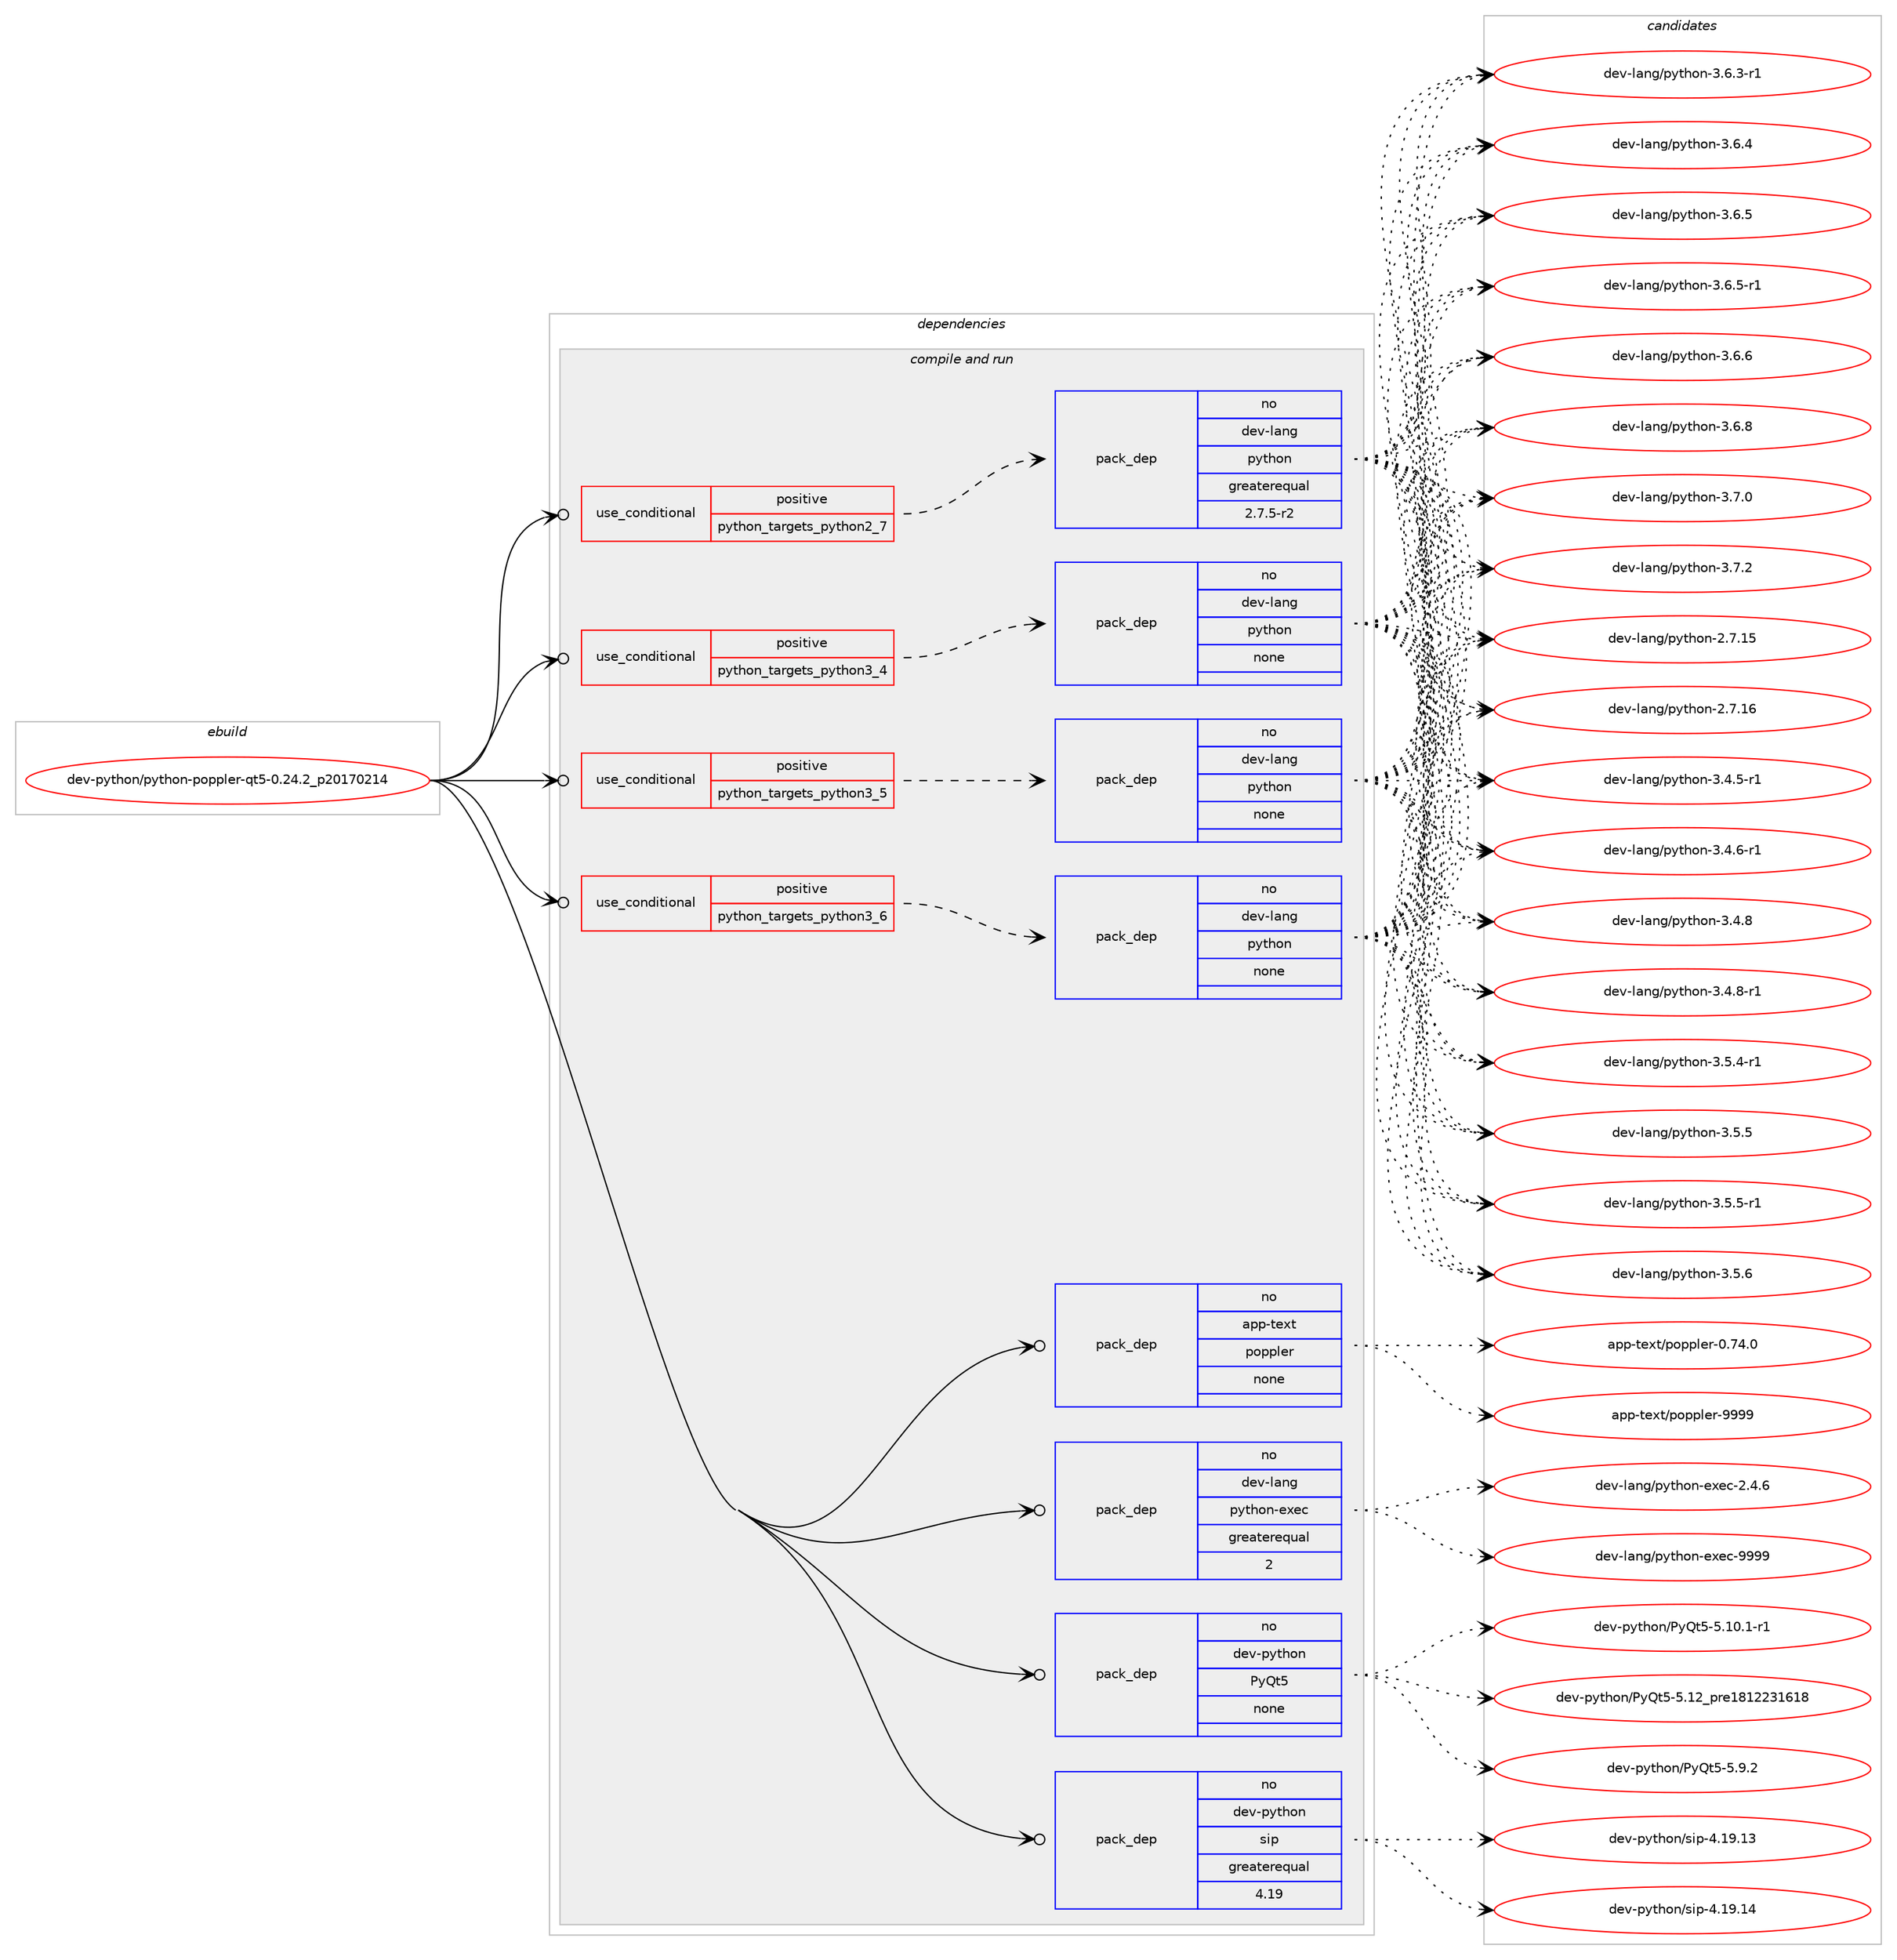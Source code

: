 digraph prolog {

# *************
# Graph options
# *************

newrank=true;
concentrate=true;
compound=true;
graph [rankdir=LR,fontname=Helvetica,fontsize=10,ranksep=1.5];#, ranksep=2.5, nodesep=0.2];
edge  [arrowhead=vee];
node  [fontname=Helvetica,fontsize=10];

# **********
# The ebuild
# **********

subgraph cluster_leftcol {
color=gray;
rank=same;
label=<<i>ebuild</i>>;
id [label="dev-python/python-poppler-qt5-0.24.2_p20170214", color=red, width=4, href="../dev-python/python-poppler-qt5-0.24.2_p20170214.svg"];
}

# ****************
# The dependencies
# ****************

subgraph cluster_midcol {
color=gray;
label=<<i>dependencies</i>>;
subgraph cluster_compile {
fillcolor="#eeeeee";
style=filled;
label=<<i>compile</i>>;
}
subgraph cluster_compileandrun {
fillcolor="#eeeeee";
style=filled;
label=<<i>compile and run</i>>;
subgraph cond382965 {
dependency1436382 [label=<<TABLE BORDER="0" CELLBORDER="1" CELLSPACING="0" CELLPADDING="4"><TR><TD ROWSPAN="3" CELLPADDING="10">use_conditional</TD></TR><TR><TD>positive</TD></TR><TR><TD>python_targets_python2_7</TD></TR></TABLE>>, shape=none, color=red];
subgraph pack1030063 {
dependency1436383 [label=<<TABLE BORDER="0" CELLBORDER="1" CELLSPACING="0" CELLPADDING="4" WIDTH="220"><TR><TD ROWSPAN="6" CELLPADDING="30">pack_dep</TD></TR><TR><TD WIDTH="110">no</TD></TR><TR><TD>dev-lang</TD></TR><TR><TD>python</TD></TR><TR><TD>greaterequal</TD></TR><TR><TD>2.7.5-r2</TD></TR></TABLE>>, shape=none, color=blue];
}
dependency1436382:e -> dependency1436383:w [weight=20,style="dashed",arrowhead="vee"];
}
id:e -> dependency1436382:w [weight=20,style="solid",arrowhead="odotvee"];
subgraph cond382966 {
dependency1436384 [label=<<TABLE BORDER="0" CELLBORDER="1" CELLSPACING="0" CELLPADDING="4"><TR><TD ROWSPAN="3" CELLPADDING="10">use_conditional</TD></TR><TR><TD>positive</TD></TR><TR><TD>python_targets_python3_4</TD></TR></TABLE>>, shape=none, color=red];
subgraph pack1030064 {
dependency1436385 [label=<<TABLE BORDER="0" CELLBORDER="1" CELLSPACING="0" CELLPADDING="4" WIDTH="220"><TR><TD ROWSPAN="6" CELLPADDING="30">pack_dep</TD></TR><TR><TD WIDTH="110">no</TD></TR><TR><TD>dev-lang</TD></TR><TR><TD>python</TD></TR><TR><TD>none</TD></TR><TR><TD></TD></TR></TABLE>>, shape=none, color=blue];
}
dependency1436384:e -> dependency1436385:w [weight=20,style="dashed",arrowhead="vee"];
}
id:e -> dependency1436384:w [weight=20,style="solid",arrowhead="odotvee"];
subgraph cond382967 {
dependency1436386 [label=<<TABLE BORDER="0" CELLBORDER="1" CELLSPACING="0" CELLPADDING="4"><TR><TD ROWSPAN="3" CELLPADDING="10">use_conditional</TD></TR><TR><TD>positive</TD></TR><TR><TD>python_targets_python3_5</TD></TR></TABLE>>, shape=none, color=red];
subgraph pack1030065 {
dependency1436387 [label=<<TABLE BORDER="0" CELLBORDER="1" CELLSPACING="0" CELLPADDING="4" WIDTH="220"><TR><TD ROWSPAN="6" CELLPADDING="30">pack_dep</TD></TR><TR><TD WIDTH="110">no</TD></TR><TR><TD>dev-lang</TD></TR><TR><TD>python</TD></TR><TR><TD>none</TD></TR><TR><TD></TD></TR></TABLE>>, shape=none, color=blue];
}
dependency1436386:e -> dependency1436387:w [weight=20,style="dashed",arrowhead="vee"];
}
id:e -> dependency1436386:w [weight=20,style="solid",arrowhead="odotvee"];
subgraph cond382968 {
dependency1436388 [label=<<TABLE BORDER="0" CELLBORDER="1" CELLSPACING="0" CELLPADDING="4"><TR><TD ROWSPAN="3" CELLPADDING="10">use_conditional</TD></TR><TR><TD>positive</TD></TR><TR><TD>python_targets_python3_6</TD></TR></TABLE>>, shape=none, color=red];
subgraph pack1030066 {
dependency1436389 [label=<<TABLE BORDER="0" CELLBORDER="1" CELLSPACING="0" CELLPADDING="4" WIDTH="220"><TR><TD ROWSPAN="6" CELLPADDING="30">pack_dep</TD></TR><TR><TD WIDTH="110">no</TD></TR><TR><TD>dev-lang</TD></TR><TR><TD>python</TD></TR><TR><TD>none</TD></TR><TR><TD></TD></TR></TABLE>>, shape=none, color=blue];
}
dependency1436388:e -> dependency1436389:w [weight=20,style="dashed",arrowhead="vee"];
}
id:e -> dependency1436388:w [weight=20,style="solid",arrowhead="odotvee"];
subgraph pack1030067 {
dependency1436390 [label=<<TABLE BORDER="0" CELLBORDER="1" CELLSPACING="0" CELLPADDING="4" WIDTH="220"><TR><TD ROWSPAN="6" CELLPADDING="30">pack_dep</TD></TR><TR><TD WIDTH="110">no</TD></TR><TR><TD>app-text</TD></TR><TR><TD>poppler</TD></TR><TR><TD>none</TD></TR><TR><TD></TD></TR></TABLE>>, shape=none, color=blue];
}
id:e -> dependency1436390:w [weight=20,style="solid",arrowhead="odotvee"];
subgraph pack1030068 {
dependency1436391 [label=<<TABLE BORDER="0" CELLBORDER="1" CELLSPACING="0" CELLPADDING="4" WIDTH="220"><TR><TD ROWSPAN="6" CELLPADDING="30">pack_dep</TD></TR><TR><TD WIDTH="110">no</TD></TR><TR><TD>dev-lang</TD></TR><TR><TD>python-exec</TD></TR><TR><TD>greaterequal</TD></TR><TR><TD>2</TD></TR></TABLE>>, shape=none, color=blue];
}
id:e -> dependency1436391:w [weight=20,style="solid",arrowhead="odotvee"];
subgraph pack1030069 {
dependency1436392 [label=<<TABLE BORDER="0" CELLBORDER="1" CELLSPACING="0" CELLPADDING="4" WIDTH="220"><TR><TD ROWSPAN="6" CELLPADDING="30">pack_dep</TD></TR><TR><TD WIDTH="110">no</TD></TR><TR><TD>dev-python</TD></TR><TR><TD>PyQt5</TD></TR><TR><TD>none</TD></TR><TR><TD></TD></TR></TABLE>>, shape=none, color=blue];
}
id:e -> dependency1436392:w [weight=20,style="solid",arrowhead="odotvee"];
subgraph pack1030070 {
dependency1436393 [label=<<TABLE BORDER="0" CELLBORDER="1" CELLSPACING="0" CELLPADDING="4" WIDTH="220"><TR><TD ROWSPAN="6" CELLPADDING="30">pack_dep</TD></TR><TR><TD WIDTH="110">no</TD></TR><TR><TD>dev-python</TD></TR><TR><TD>sip</TD></TR><TR><TD>greaterequal</TD></TR><TR><TD>4.19</TD></TR></TABLE>>, shape=none, color=blue];
}
id:e -> dependency1436393:w [weight=20,style="solid",arrowhead="odotvee"];
}
subgraph cluster_run {
fillcolor="#eeeeee";
style=filled;
label=<<i>run</i>>;
}
}

# **************
# The candidates
# **************

subgraph cluster_choices {
rank=same;
color=gray;
label=<<i>candidates</i>>;

subgraph choice1030063 {
color=black;
nodesep=1;
choice10010111845108971101034711212111610411111045504655464953 [label="dev-lang/python-2.7.15", color=red, width=4,href="../dev-lang/python-2.7.15.svg"];
choice10010111845108971101034711212111610411111045504655464954 [label="dev-lang/python-2.7.16", color=red, width=4,href="../dev-lang/python-2.7.16.svg"];
choice1001011184510897110103471121211161041111104551465246534511449 [label="dev-lang/python-3.4.5-r1", color=red, width=4,href="../dev-lang/python-3.4.5-r1.svg"];
choice1001011184510897110103471121211161041111104551465246544511449 [label="dev-lang/python-3.4.6-r1", color=red, width=4,href="../dev-lang/python-3.4.6-r1.svg"];
choice100101118451089711010347112121116104111110455146524656 [label="dev-lang/python-3.4.8", color=red, width=4,href="../dev-lang/python-3.4.8.svg"];
choice1001011184510897110103471121211161041111104551465246564511449 [label="dev-lang/python-3.4.8-r1", color=red, width=4,href="../dev-lang/python-3.4.8-r1.svg"];
choice1001011184510897110103471121211161041111104551465346524511449 [label="dev-lang/python-3.5.4-r1", color=red, width=4,href="../dev-lang/python-3.5.4-r1.svg"];
choice100101118451089711010347112121116104111110455146534653 [label="dev-lang/python-3.5.5", color=red, width=4,href="../dev-lang/python-3.5.5.svg"];
choice1001011184510897110103471121211161041111104551465346534511449 [label="dev-lang/python-3.5.5-r1", color=red, width=4,href="../dev-lang/python-3.5.5-r1.svg"];
choice100101118451089711010347112121116104111110455146534654 [label="dev-lang/python-3.5.6", color=red, width=4,href="../dev-lang/python-3.5.6.svg"];
choice1001011184510897110103471121211161041111104551465446514511449 [label="dev-lang/python-3.6.3-r1", color=red, width=4,href="../dev-lang/python-3.6.3-r1.svg"];
choice100101118451089711010347112121116104111110455146544652 [label="dev-lang/python-3.6.4", color=red, width=4,href="../dev-lang/python-3.6.4.svg"];
choice100101118451089711010347112121116104111110455146544653 [label="dev-lang/python-3.6.5", color=red, width=4,href="../dev-lang/python-3.6.5.svg"];
choice1001011184510897110103471121211161041111104551465446534511449 [label="dev-lang/python-3.6.5-r1", color=red, width=4,href="../dev-lang/python-3.6.5-r1.svg"];
choice100101118451089711010347112121116104111110455146544654 [label="dev-lang/python-3.6.6", color=red, width=4,href="../dev-lang/python-3.6.6.svg"];
choice100101118451089711010347112121116104111110455146544656 [label="dev-lang/python-3.6.8", color=red, width=4,href="../dev-lang/python-3.6.8.svg"];
choice100101118451089711010347112121116104111110455146554648 [label="dev-lang/python-3.7.0", color=red, width=4,href="../dev-lang/python-3.7.0.svg"];
choice100101118451089711010347112121116104111110455146554650 [label="dev-lang/python-3.7.2", color=red, width=4,href="../dev-lang/python-3.7.2.svg"];
dependency1436383:e -> choice10010111845108971101034711212111610411111045504655464953:w [style=dotted,weight="100"];
dependency1436383:e -> choice10010111845108971101034711212111610411111045504655464954:w [style=dotted,weight="100"];
dependency1436383:e -> choice1001011184510897110103471121211161041111104551465246534511449:w [style=dotted,weight="100"];
dependency1436383:e -> choice1001011184510897110103471121211161041111104551465246544511449:w [style=dotted,weight="100"];
dependency1436383:e -> choice100101118451089711010347112121116104111110455146524656:w [style=dotted,weight="100"];
dependency1436383:e -> choice1001011184510897110103471121211161041111104551465246564511449:w [style=dotted,weight="100"];
dependency1436383:e -> choice1001011184510897110103471121211161041111104551465346524511449:w [style=dotted,weight="100"];
dependency1436383:e -> choice100101118451089711010347112121116104111110455146534653:w [style=dotted,weight="100"];
dependency1436383:e -> choice1001011184510897110103471121211161041111104551465346534511449:w [style=dotted,weight="100"];
dependency1436383:e -> choice100101118451089711010347112121116104111110455146534654:w [style=dotted,weight="100"];
dependency1436383:e -> choice1001011184510897110103471121211161041111104551465446514511449:w [style=dotted,weight="100"];
dependency1436383:e -> choice100101118451089711010347112121116104111110455146544652:w [style=dotted,weight="100"];
dependency1436383:e -> choice100101118451089711010347112121116104111110455146544653:w [style=dotted,weight="100"];
dependency1436383:e -> choice1001011184510897110103471121211161041111104551465446534511449:w [style=dotted,weight="100"];
dependency1436383:e -> choice100101118451089711010347112121116104111110455146544654:w [style=dotted,weight="100"];
dependency1436383:e -> choice100101118451089711010347112121116104111110455146544656:w [style=dotted,weight="100"];
dependency1436383:e -> choice100101118451089711010347112121116104111110455146554648:w [style=dotted,weight="100"];
dependency1436383:e -> choice100101118451089711010347112121116104111110455146554650:w [style=dotted,weight="100"];
}
subgraph choice1030064 {
color=black;
nodesep=1;
choice10010111845108971101034711212111610411111045504655464953 [label="dev-lang/python-2.7.15", color=red, width=4,href="../dev-lang/python-2.7.15.svg"];
choice10010111845108971101034711212111610411111045504655464954 [label="dev-lang/python-2.7.16", color=red, width=4,href="../dev-lang/python-2.7.16.svg"];
choice1001011184510897110103471121211161041111104551465246534511449 [label="dev-lang/python-3.4.5-r1", color=red, width=4,href="../dev-lang/python-3.4.5-r1.svg"];
choice1001011184510897110103471121211161041111104551465246544511449 [label="dev-lang/python-3.4.6-r1", color=red, width=4,href="../dev-lang/python-3.4.6-r1.svg"];
choice100101118451089711010347112121116104111110455146524656 [label="dev-lang/python-3.4.8", color=red, width=4,href="../dev-lang/python-3.4.8.svg"];
choice1001011184510897110103471121211161041111104551465246564511449 [label="dev-lang/python-3.4.8-r1", color=red, width=4,href="../dev-lang/python-3.4.8-r1.svg"];
choice1001011184510897110103471121211161041111104551465346524511449 [label="dev-lang/python-3.5.4-r1", color=red, width=4,href="../dev-lang/python-3.5.4-r1.svg"];
choice100101118451089711010347112121116104111110455146534653 [label="dev-lang/python-3.5.5", color=red, width=4,href="../dev-lang/python-3.5.5.svg"];
choice1001011184510897110103471121211161041111104551465346534511449 [label="dev-lang/python-3.5.5-r1", color=red, width=4,href="../dev-lang/python-3.5.5-r1.svg"];
choice100101118451089711010347112121116104111110455146534654 [label="dev-lang/python-3.5.6", color=red, width=4,href="../dev-lang/python-3.5.6.svg"];
choice1001011184510897110103471121211161041111104551465446514511449 [label="dev-lang/python-3.6.3-r1", color=red, width=4,href="../dev-lang/python-3.6.3-r1.svg"];
choice100101118451089711010347112121116104111110455146544652 [label="dev-lang/python-3.6.4", color=red, width=4,href="../dev-lang/python-3.6.4.svg"];
choice100101118451089711010347112121116104111110455146544653 [label="dev-lang/python-3.6.5", color=red, width=4,href="../dev-lang/python-3.6.5.svg"];
choice1001011184510897110103471121211161041111104551465446534511449 [label="dev-lang/python-3.6.5-r1", color=red, width=4,href="../dev-lang/python-3.6.5-r1.svg"];
choice100101118451089711010347112121116104111110455146544654 [label="dev-lang/python-3.6.6", color=red, width=4,href="../dev-lang/python-3.6.6.svg"];
choice100101118451089711010347112121116104111110455146544656 [label="dev-lang/python-3.6.8", color=red, width=4,href="../dev-lang/python-3.6.8.svg"];
choice100101118451089711010347112121116104111110455146554648 [label="dev-lang/python-3.7.0", color=red, width=4,href="../dev-lang/python-3.7.0.svg"];
choice100101118451089711010347112121116104111110455146554650 [label="dev-lang/python-3.7.2", color=red, width=4,href="../dev-lang/python-3.7.2.svg"];
dependency1436385:e -> choice10010111845108971101034711212111610411111045504655464953:w [style=dotted,weight="100"];
dependency1436385:e -> choice10010111845108971101034711212111610411111045504655464954:w [style=dotted,weight="100"];
dependency1436385:e -> choice1001011184510897110103471121211161041111104551465246534511449:w [style=dotted,weight="100"];
dependency1436385:e -> choice1001011184510897110103471121211161041111104551465246544511449:w [style=dotted,weight="100"];
dependency1436385:e -> choice100101118451089711010347112121116104111110455146524656:w [style=dotted,weight="100"];
dependency1436385:e -> choice1001011184510897110103471121211161041111104551465246564511449:w [style=dotted,weight="100"];
dependency1436385:e -> choice1001011184510897110103471121211161041111104551465346524511449:w [style=dotted,weight="100"];
dependency1436385:e -> choice100101118451089711010347112121116104111110455146534653:w [style=dotted,weight="100"];
dependency1436385:e -> choice1001011184510897110103471121211161041111104551465346534511449:w [style=dotted,weight="100"];
dependency1436385:e -> choice100101118451089711010347112121116104111110455146534654:w [style=dotted,weight="100"];
dependency1436385:e -> choice1001011184510897110103471121211161041111104551465446514511449:w [style=dotted,weight="100"];
dependency1436385:e -> choice100101118451089711010347112121116104111110455146544652:w [style=dotted,weight="100"];
dependency1436385:e -> choice100101118451089711010347112121116104111110455146544653:w [style=dotted,weight="100"];
dependency1436385:e -> choice1001011184510897110103471121211161041111104551465446534511449:w [style=dotted,weight="100"];
dependency1436385:e -> choice100101118451089711010347112121116104111110455146544654:w [style=dotted,weight="100"];
dependency1436385:e -> choice100101118451089711010347112121116104111110455146544656:w [style=dotted,weight="100"];
dependency1436385:e -> choice100101118451089711010347112121116104111110455146554648:w [style=dotted,weight="100"];
dependency1436385:e -> choice100101118451089711010347112121116104111110455146554650:w [style=dotted,weight="100"];
}
subgraph choice1030065 {
color=black;
nodesep=1;
choice10010111845108971101034711212111610411111045504655464953 [label="dev-lang/python-2.7.15", color=red, width=4,href="../dev-lang/python-2.7.15.svg"];
choice10010111845108971101034711212111610411111045504655464954 [label="dev-lang/python-2.7.16", color=red, width=4,href="../dev-lang/python-2.7.16.svg"];
choice1001011184510897110103471121211161041111104551465246534511449 [label="dev-lang/python-3.4.5-r1", color=red, width=4,href="../dev-lang/python-3.4.5-r1.svg"];
choice1001011184510897110103471121211161041111104551465246544511449 [label="dev-lang/python-3.4.6-r1", color=red, width=4,href="../dev-lang/python-3.4.6-r1.svg"];
choice100101118451089711010347112121116104111110455146524656 [label="dev-lang/python-3.4.8", color=red, width=4,href="../dev-lang/python-3.4.8.svg"];
choice1001011184510897110103471121211161041111104551465246564511449 [label="dev-lang/python-3.4.8-r1", color=red, width=4,href="../dev-lang/python-3.4.8-r1.svg"];
choice1001011184510897110103471121211161041111104551465346524511449 [label="dev-lang/python-3.5.4-r1", color=red, width=4,href="../dev-lang/python-3.5.4-r1.svg"];
choice100101118451089711010347112121116104111110455146534653 [label="dev-lang/python-3.5.5", color=red, width=4,href="../dev-lang/python-3.5.5.svg"];
choice1001011184510897110103471121211161041111104551465346534511449 [label="dev-lang/python-3.5.5-r1", color=red, width=4,href="../dev-lang/python-3.5.5-r1.svg"];
choice100101118451089711010347112121116104111110455146534654 [label="dev-lang/python-3.5.6", color=red, width=4,href="../dev-lang/python-3.5.6.svg"];
choice1001011184510897110103471121211161041111104551465446514511449 [label="dev-lang/python-3.6.3-r1", color=red, width=4,href="../dev-lang/python-3.6.3-r1.svg"];
choice100101118451089711010347112121116104111110455146544652 [label="dev-lang/python-3.6.4", color=red, width=4,href="../dev-lang/python-3.6.4.svg"];
choice100101118451089711010347112121116104111110455146544653 [label="dev-lang/python-3.6.5", color=red, width=4,href="../dev-lang/python-3.6.5.svg"];
choice1001011184510897110103471121211161041111104551465446534511449 [label="dev-lang/python-3.6.5-r1", color=red, width=4,href="../dev-lang/python-3.6.5-r1.svg"];
choice100101118451089711010347112121116104111110455146544654 [label="dev-lang/python-3.6.6", color=red, width=4,href="../dev-lang/python-3.6.6.svg"];
choice100101118451089711010347112121116104111110455146544656 [label="dev-lang/python-3.6.8", color=red, width=4,href="../dev-lang/python-3.6.8.svg"];
choice100101118451089711010347112121116104111110455146554648 [label="dev-lang/python-3.7.0", color=red, width=4,href="../dev-lang/python-3.7.0.svg"];
choice100101118451089711010347112121116104111110455146554650 [label="dev-lang/python-3.7.2", color=red, width=4,href="../dev-lang/python-3.7.2.svg"];
dependency1436387:e -> choice10010111845108971101034711212111610411111045504655464953:w [style=dotted,weight="100"];
dependency1436387:e -> choice10010111845108971101034711212111610411111045504655464954:w [style=dotted,weight="100"];
dependency1436387:e -> choice1001011184510897110103471121211161041111104551465246534511449:w [style=dotted,weight="100"];
dependency1436387:e -> choice1001011184510897110103471121211161041111104551465246544511449:w [style=dotted,weight="100"];
dependency1436387:e -> choice100101118451089711010347112121116104111110455146524656:w [style=dotted,weight="100"];
dependency1436387:e -> choice1001011184510897110103471121211161041111104551465246564511449:w [style=dotted,weight="100"];
dependency1436387:e -> choice1001011184510897110103471121211161041111104551465346524511449:w [style=dotted,weight="100"];
dependency1436387:e -> choice100101118451089711010347112121116104111110455146534653:w [style=dotted,weight="100"];
dependency1436387:e -> choice1001011184510897110103471121211161041111104551465346534511449:w [style=dotted,weight="100"];
dependency1436387:e -> choice100101118451089711010347112121116104111110455146534654:w [style=dotted,weight="100"];
dependency1436387:e -> choice1001011184510897110103471121211161041111104551465446514511449:w [style=dotted,weight="100"];
dependency1436387:e -> choice100101118451089711010347112121116104111110455146544652:w [style=dotted,weight="100"];
dependency1436387:e -> choice100101118451089711010347112121116104111110455146544653:w [style=dotted,weight="100"];
dependency1436387:e -> choice1001011184510897110103471121211161041111104551465446534511449:w [style=dotted,weight="100"];
dependency1436387:e -> choice100101118451089711010347112121116104111110455146544654:w [style=dotted,weight="100"];
dependency1436387:e -> choice100101118451089711010347112121116104111110455146544656:w [style=dotted,weight="100"];
dependency1436387:e -> choice100101118451089711010347112121116104111110455146554648:w [style=dotted,weight="100"];
dependency1436387:e -> choice100101118451089711010347112121116104111110455146554650:w [style=dotted,weight="100"];
}
subgraph choice1030066 {
color=black;
nodesep=1;
choice10010111845108971101034711212111610411111045504655464953 [label="dev-lang/python-2.7.15", color=red, width=4,href="../dev-lang/python-2.7.15.svg"];
choice10010111845108971101034711212111610411111045504655464954 [label="dev-lang/python-2.7.16", color=red, width=4,href="../dev-lang/python-2.7.16.svg"];
choice1001011184510897110103471121211161041111104551465246534511449 [label="dev-lang/python-3.4.5-r1", color=red, width=4,href="../dev-lang/python-3.4.5-r1.svg"];
choice1001011184510897110103471121211161041111104551465246544511449 [label="dev-lang/python-3.4.6-r1", color=red, width=4,href="../dev-lang/python-3.4.6-r1.svg"];
choice100101118451089711010347112121116104111110455146524656 [label="dev-lang/python-3.4.8", color=red, width=4,href="../dev-lang/python-3.4.8.svg"];
choice1001011184510897110103471121211161041111104551465246564511449 [label="dev-lang/python-3.4.8-r1", color=red, width=4,href="../dev-lang/python-3.4.8-r1.svg"];
choice1001011184510897110103471121211161041111104551465346524511449 [label="dev-lang/python-3.5.4-r1", color=red, width=4,href="../dev-lang/python-3.5.4-r1.svg"];
choice100101118451089711010347112121116104111110455146534653 [label="dev-lang/python-3.5.5", color=red, width=4,href="../dev-lang/python-3.5.5.svg"];
choice1001011184510897110103471121211161041111104551465346534511449 [label="dev-lang/python-3.5.5-r1", color=red, width=4,href="../dev-lang/python-3.5.5-r1.svg"];
choice100101118451089711010347112121116104111110455146534654 [label="dev-lang/python-3.5.6", color=red, width=4,href="../dev-lang/python-3.5.6.svg"];
choice1001011184510897110103471121211161041111104551465446514511449 [label="dev-lang/python-3.6.3-r1", color=red, width=4,href="../dev-lang/python-3.6.3-r1.svg"];
choice100101118451089711010347112121116104111110455146544652 [label="dev-lang/python-3.6.4", color=red, width=4,href="../dev-lang/python-3.6.4.svg"];
choice100101118451089711010347112121116104111110455146544653 [label="dev-lang/python-3.6.5", color=red, width=4,href="../dev-lang/python-3.6.5.svg"];
choice1001011184510897110103471121211161041111104551465446534511449 [label="dev-lang/python-3.6.5-r1", color=red, width=4,href="../dev-lang/python-3.6.5-r1.svg"];
choice100101118451089711010347112121116104111110455146544654 [label="dev-lang/python-3.6.6", color=red, width=4,href="../dev-lang/python-3.6.6.svg"];
choice100101118451089711010347112121116104111110455146544656 [label="dev-lang/python-3.6.8", color=red, width=4,href="../dev-lang/python-3.6.8.svg"];
choice100101118451089711010347112121116104111110455146554648 [label="dev-lang/python-3.7.0", color=red, width=4,href="../dev-lang/python-3.7.0.svg"];
choice100101118451089711010347112121116104111110455146554650 [label="dev-lang/python-3.7.2", color=red, width=4,href="../dev-lang/python-3.7.2.svg"];
dependency1436389:e -> choice10010111845108971101034711212111610411111045504655464953:w [style=dotted,weight="100"];
dependency1436389:e -> choice10010111845108971101034711212111610411111045504655464954:w [style=dotted,weight="100"];
dependency1436389:e -> choice1001011184510897110103471121211161041111104551465246534511449:w [style=dotted,weight="100"];
dependency1436389:e -> choice1001011184510897110103471121211161041111104551465246544511449:w [style=dotted,weight="100"];
dependency1436389:e -> choice100101118451089711010347112121116104111110455146524656:w [style=dotted,weight="100"];
dependency1436389:e -> choice1001011184510897110103471121211161041111104551465246564511449:w [style=dotted,weight="100"];
dependency1436389:e -> choice1001011184510897110103471121211161041111104551465346524511449:w [style=dotted,weight="100"];
dependency1436389:e -> choice100101118451089711010347112121116104111110455146534653:w [style=dotted,weight="100"];
dependency1436389:e -> choice1001011184510897110103471121211161041111104551465346534511449:w [style=dotted,weight="100"];
dependency1436389:e -> choice100101118451089711010347112121116104111110455146534654:w [style=dotted,weight="100"];
dependency1436389:e -> choice1001011184510897110103471121211161041111104551465446514511449:w [style=dotted,weight="100"];
dependency1436389:e -> choice100101118451089711010347112121116104111110455146544652:w [style=dotted,weight="100"];
dependency1436389:e -> choice100101118451089711010347112121116104111110455146544653:w [style=dotted,weight="100"];
dependency1436389:e -> choice1001011184510897110103471121211161041111104551465446534511449:w [style=dotted,weight="100"];
dependency1436389:e -> choice100101118451089711010347112121116104111110455146544654:w [style=dotted,weight="100"];
dependency1436389:e -> choice100101118451089711010347112121116104111110455146544656:w [style=dotted,weight="100"];
dependency1436389:e -> choice100101118451089711010347112121116104111110455146554648:w [style=dotted,weight="100"];
dependency1436389:e -> choice100101118451089711010347112121116104111110455146554650:w [style=dotted,weight="100"];
}
subgraph choice1030067 {
color=black;
nodesep=1;
choice97112112451161011201164711211111211210810111445484655524648 [label="app-text/poppler-0.74.0", color=red, width=4,href="../app-text/poppler-0.74.0.svg"];
choice9711211245116101120116471121111121121081011144557575757 [label="app-text/poppler-9999", color=red, width=4,href="../app-text/poppler-9999.svg"];
dependency1436390:e -> choice97112112451161011201164711211111211210810111445484655524648:w [style=dotted,weight="100"];
dependency1436390:e -> choice9711211245116101120116471121111121121081011144557575757:w [style=dotted,weight="100"];
}
subgraph choice1030068 {
color=black;
nodesep=1;
choice1001011184510897110103471121211161041111104510112010199455046524654 [label="dev-lang/python-exec-2.4.6", color=red, width=4,href="../dev-lang/python-exec-2.4.6.svg"];
choice10010111845108971101034711212111610411111045101120101994557575757 [label="dev-lang/python-exec-9999", color=red, width=4,href="../dev-lang/python-exec-9999.svg"];
dependency1436391:e -> choice1001011184510897110103471121211161041111104510112010199455046524654:w [style=dotted,weight="100"];
dependency1436391:e -> choice10010111845108971101034711212111610411111045101120101994557575757:w [style=dotted,weight="100"];
}
subgraph choice1030069 {
color=black;
nodesep=1;
choice1001011184511212111610411111047801218111653455346494846494511449 [label="dev-python/PyQt5-5.10.1-r1", color=red, width=4,href="../dev-python/PyQt5-5.10.1-r1.svg"];
choice100101118451121211161041111104780121811165345534649509511211410149564950505149544956 [label="dev-python/PyQt5-5.12_pre1812231618", color=red, width=4,href="../dev-python/PyQt5-5.12_pre1812231618.svg"];
choice1001011184511212111610411111047801218111653455346574650 [label="dev-python/PyQt5-5.9.2", color=red, width=4,href="../dev-python/PyQt5-5.9.2.svg"];
dependency1436392:e -> choice1001011184511212111610411111047801218111653455346494846494511449:w [style=dotted,weight="100"];
dependency1436392:e -> choice100101118451121211161041111104780121811165345534649509511211410149564950505149544956:w [style=dotted,weight="100"];
dependency1436392:e -> choice1001011184511212111610411111047801218111653455346574650:w [style=dotted,weight="100"];
}
subgraph choice1030070 {
color=black;
nodesep=1;
choice10010111845112121116104111110471151051124552464957464951 [label="dev-python/sip-4.19.13", color=red, width=4,href="../dev-python/sip-4.19.13.svg"];
choice10010111845112121116104111110471151051124552464957464952 [label="dev-python/sip-4.19.14", color=red, width=4,href="../dev-python/sip-4.19.14.svg"];
dependency1436393:e -> choice10010111845112121116104111110471151051124552464957464951:w [style=dotted,weight="100"];
dependency1436393:e -> choice10010111845112121116104111110471151051124552464957464952:w [style=dotted,weight="100"];
}
}

}
